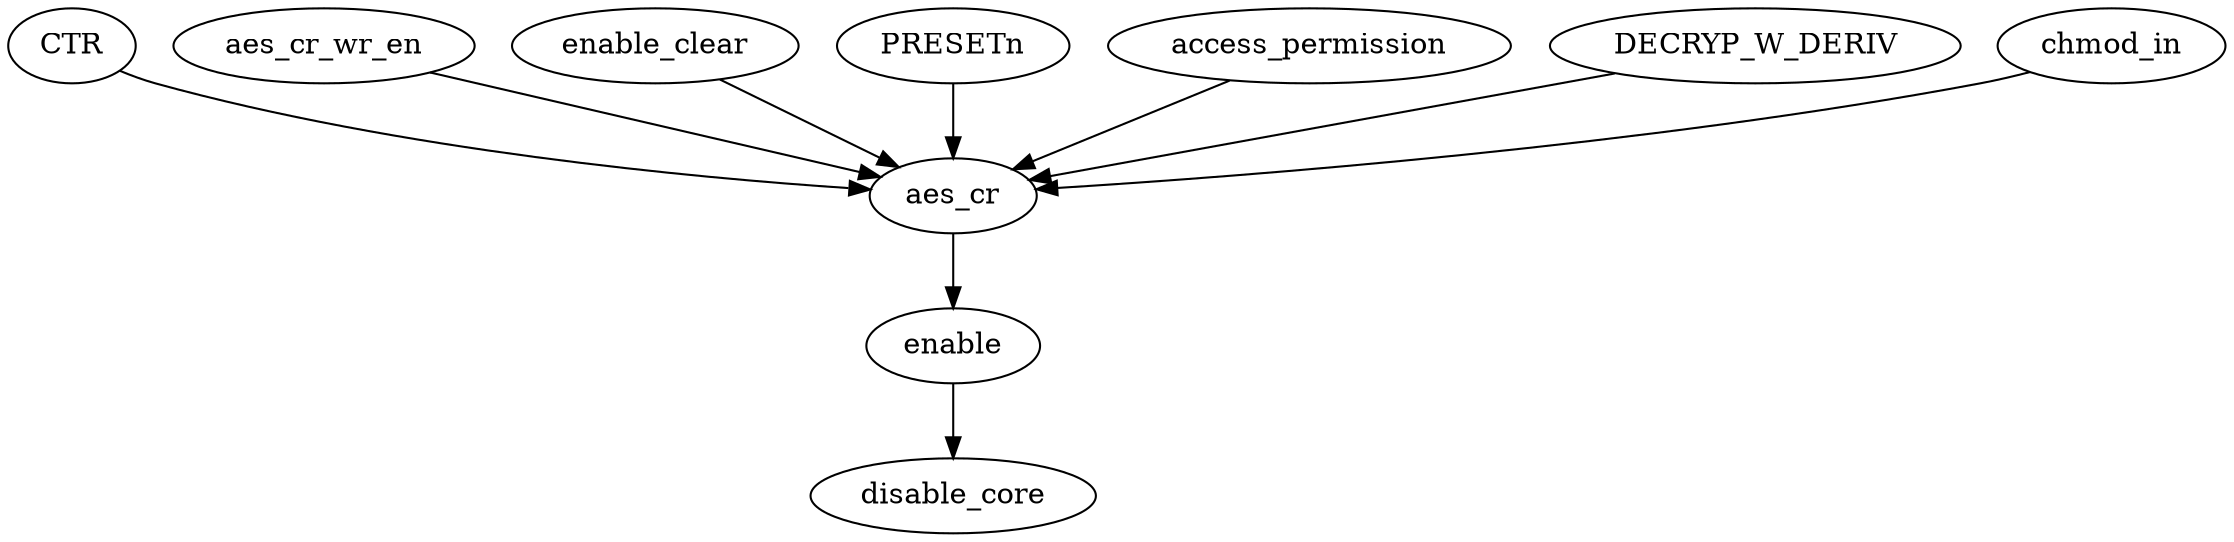 strict digraph "" {
	enable	 [complexity=2,
		importance=0.0193625500963,
		rank=0.00968127504815];
	disable_core	 [complexity=0,
		importance=0.0085271163745,
		rank=0.0];
	enable -> disable_core;
	CTR	 [complexity=8,
		importance=0.147596406049,
		rank=0.0184495507561];
	aes_cr	 [complexity=4,
		importance=0.0697809160462,
		rank=0.0174452290115];
	CTR -> aes_cr;
	aes_cr_wr_en	 [complexity=7,
		importance=0.641391213479,
		rank=0.0916273162112];
	aes_cr_wr_en -> aes_cr;
	aes_cr -> enable;
	enable_clear	 [complexity=5,
		importance=0.152122859729,
		rank=0.0304245719458];
	enable_clear -> aes_cr;
	PRESETn	 [complexity=5,
		importance=0.775624650464,
		rank=0.155124930093];
	PRESETn -> aes_cr;
	access_permission	 [complexity=6,
		importance=0.568122505616,
		rank=0.0946870842693];
	access_permission -> aes_cr;
	DECRYP_W_DERIV	 [complexity=8,
		importance=0.147596406049,
		rank=0.0184495507561];
	DECRYP_W_DERIV -> aes_cr;
	chmod_in	 [complexity=8,
		importance=0.147998130361,
		rank=0.0184997662951];
	chmod_in -> aes_cr;
}
